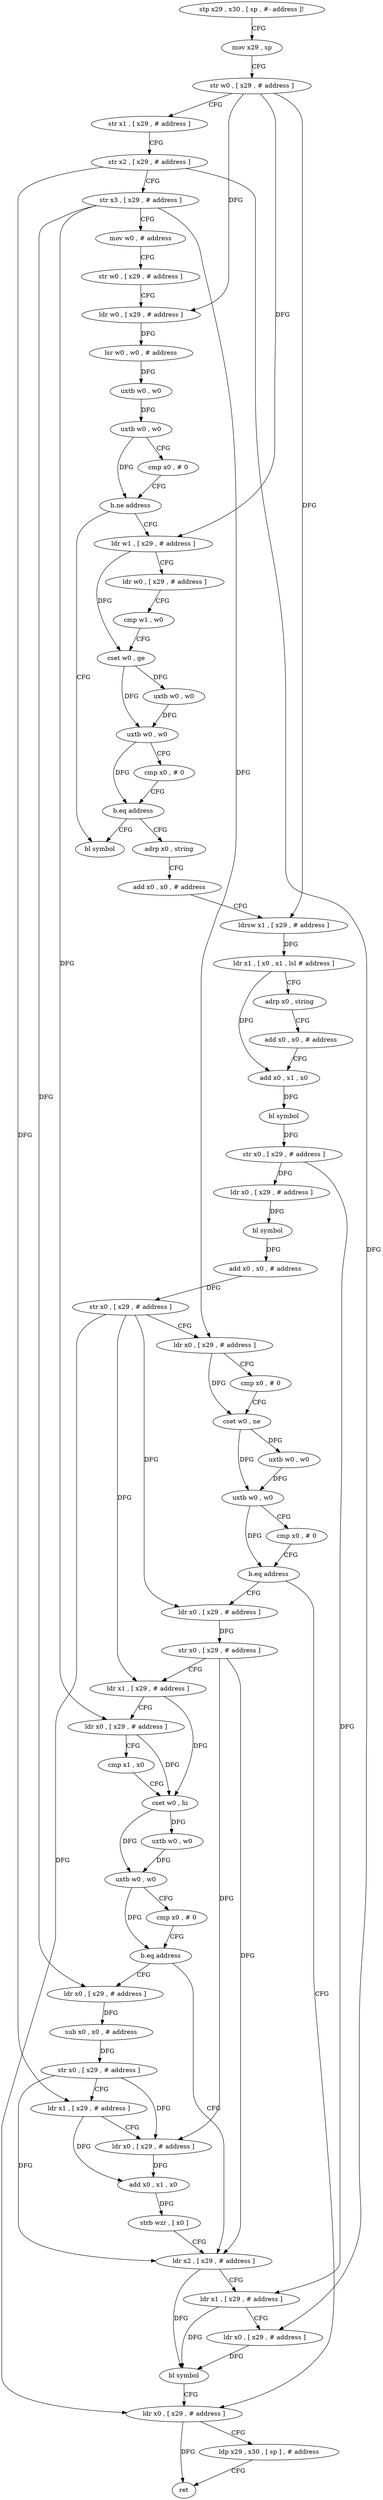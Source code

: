 digraph "func" {
"4274704" [label = "stp x29 , x30 , [ sp , #- address ]!" ]
"4274708" [label = "mov x29 , sp" ]
"4274712" [label = "str w0 , [ x29 , # address ]" ]
"4274716" [label = "str x1 , [ x29 , # address ]" ]
"4274720" [label = "str x2 , [ x29 , # address ]" ]
"4274724" [label = "str x3 , [ x29 , # address ]" ]
"4274728" [label = "mov w0 , # address" ]
"4274732" [label = "str w0 , [ x29 , # address ]" ]
"4274736" [label = "ldr w0 , [ x29 , # address ]" ]
"4274740" [label = "lsr w0 , w0 , # address" ]
"4274744" [label = "uxtb w0 , w0" ]
"4274748" [label = "uxtb w0 , w0" ]
"4274752" [label = "cmp x0 , # 0" ]
"4274756" [label = "b.ne address" ]
"4274792" [label = "bl symbol" ]
"4274760" [label = "ldr w1 , [ x29 , # address ]" ]
"4274764" [label = "ldr w0 , [ x29 , # address ]" ]
"4274768" [label = "cmp w1 , w0" ]
"4274772" [label = "cset w0 , ge" ]
"4274776" [label = "uxtb w0 , w0" ]
"4274780" [label = "uxtb w0 , w0" ]
"4274784" [label = "cmp x0 , # 0" ]
"4274788" [label = "b.eq address" ]
"4274796" [label = "adrp x0 , string" ]
"4274800" [label = "add x0 , x0 , # address" ]
"4274804" [label = "ldrsw x1 , [ x29 , # address ]" ]
"4274808" [label = "ldr x1 , [ x0 , x1 , lsl # address ]" ]
"4274812" [label = "adrp x0 , string" ]
"4274816" [label = "add x0 , x0 , # address" ]
"4274820" [label = "add x0 , x1 , x0" ]
"4274824" [label = "bl symbol" ]
"4274828" [label = "str x0 , [ x29 , # address ]" ]
"4274832" [label = "ldr x0 , [ x29 , # address ]" ]
"4274836" [label = "bl symbol" ]
"4274840" [label = "add x0 , x0 , # address" ]
"4274844" [label = "str x0 , [ x29 , # address ]" ]
"4274848" [label = "ldr x0 , [ x29 , # address ]" ]
"4274852" [label = "cmp x0 , # 0" ]
"4274856" [label = "cset w0 , ne" ]
"4274860" [label = "uxtb w0 , w0" ]
"4274864" [label = "uxtb w0 , w0" ]
"4274868" [label = "cmp x0 , # 0" ]
"4274872" [label = "b.eq address" ]
"4274960" [label = "ldr x0 , [ x29 , # address ]" ]
"4274876" [label = "ldr x0 , [ x29 , # address ]" ]
"4274964" [label = "ldp x29 , x30 , [ sp ] , # address" ]
"4274968" [label = "ret" ]
"4274880" [label = "str x0 , [ x29 , # address ]" ]
"4274884" [label = "ldr x1 , [ x29 , # address ]" ]
"4274888" [label = "ldr x0 , [ x29 , # address ]" ]
"4274892" [label = "cmp x1 , x0" ]
"4274896" [label = "cset w0 , hi" ]
"4274900" [label = "uxtb w0 , w0" ]
"4274904" [label = "uxtb w0 , w0" ]
"4274908" [label = "cmp x0 , # 0" ]
"4274912" [label = "b.eq address" ]
"4274944" [label = "ldr x2 , [ x29 , # address ]" ]
"4274916" [label = "ldr x0 , [ x29 , # address ]" ]
"4274948" [label = "ldr x1 , [ x29 , # address ]" ]
"4274952" [label = "ldr x0 , [ x29 , # address ]" ]
"4274956" [label = "bl symbol" ]
"4274920" [label = "sub x0 , x0 , # address" ]
"4274924" [label = "str x0 , [ x29 , # address ]" ]
"4274928" [label = "ldr x1 , [ x29 , # address ]" ]
"4274932" [label = "ldr x0 , [ x29 , # address ]" ]
"4274936" [label = "add x0 , x1 , x0" ]
"4274940" [label = "strb wzr , [ x0 ]" ]
"4274704" -> "4274708" [ label = "CFG" ]
"4274708" -> "4274712" [ label = "CFG" ]
"4274712" -> "4274716" [ label = "CFG" ]
"4274712" -> "4274736" [ label = "DFG" ]
"4274712" -> "4274760" [ label = "DFG" ]
"4274712" -> "4274804" [ label = "DFG" ]
"4274716" -> "4274720" [ label = "CFG" ]
"4274720" -> "4274724" [ label = "CFG" ]
"4274720" -> "4274952" [ label = "DFG" ]
"4274720" -> "4274928" [ label = "DFG" ]
"4274724" -> "4274728" [ label = "CFG" ]
"4274724" -> "4274848" [ label = "DFG" ]
"4274724" -> "4274888" [ label = "DFG" ]
"4274724" -> "4274916" [ label = "DFG" ]
"4274728" -> "4274732" [ label = "CFG" ]
"4274732" -> "4274736" [ label = "CFG" ]
"4274736" -> "4274740" [ label = "DFG" ]
"4274740" -> "4274744" [ label = "DFG" ]
"4274744" -> "4274748" [ label = "DFG" ]
"4274748" -> "4274752" [ label = "CFG" ]
"4274748" -> "4274756" [ label = "DFG" ]
"4274752" -> "4274756" [ label = "CFG" ]
"4274756" -> "4274792" [ label = "CFG" ]
"4274756" -> "4274760" [ label = "CFG" ]
"4274760" -> "4274764" [ label = "CFG" ]
"4274760" -> "4274772" [ label = "DFG" ]
"4274764" -> "4274768" [ label = "CFG" ]
"4274768" -> "4274772" [ label = "CFG" ]
"4274772" -> "4274776" [ label = "DFG" ]
"4274772" -> "4274780" [ label = "DFG" ]
"4274776" -> "4274780" [ label = "DFG" ]
"4274780" -> "4274784" [ label = "CFG" ]
"4274780" -> "4274788" [ label = "DFG" ]
"4274784" -> "4274788" [ label = "CFG" ]
"4274788" -> "4274796" [ label = "CFG" ]
"4274788" -> "4274792" [ label = "CFG" ]
"4274796" -> "4274800" [ label = "CFG" ]
"4274800" -> "4274804" [ label = "CFG" ]
"4274804" -> "4274808" [ label = "DFG" ]
"4274808" -> "4274812" [ label = "CFG" ]
"4274808" -> "4274820" [ label = "DFG" ]
"4274812" -> "4274816" [ label = "CFG" ]
"4274816" -> "4274820" [ label = "CFG" ]
"4274820" -> "4274824" [ label = "DFG" ]
"4274824" -> "4274828" [ label = "DFG" ]
"4274828" -> "4274832" [ label = "DFG" ]
"4274828" -> "4274948" [ label = "DFG" ]
"4274832" -> "4274836" [ label = "DFG" ]
"4274836" -> "4274840" [ label = "DFG" ]
"4274840" -> "4274844" [ label = "DFG" ]
"4274844" -> "4274848" [ label = "CFG" ]
"4274844" -> "4274960" [ label = "DFG" ]
"4274844" -> "4274876" [ label = "DFG" ]
"4274844" -> "4274884" [ label = "DFG" ]
"4274848" -> "4274852" [ label = "CFG" ]
"4274848" -> "4274856" [ label = "DFG" ]
"4274852" -> "4274856" [ label = "CFG" ]
"4274856" -> "4274860" [ label = "DFG" ]
"4274856" -> "4274864" [ label = "DFG" ]
"4274860" -> "4274864" [ label = "DFG" ]
"4274864" -> "4274868" [ label = "CFG" ]
"4274864" -> "4274872" [ label = "DFG" ]
"4274868" -> "4274872" [ label = "CFG" ]
"4274872" -> "4274960" [ label = "CFG" ]
"4274872" -> "4274876" [ label = "CFG" ]
"4274960" -> "4274964" [ label = "CFG" ]
"4274960" -> "4274968" [ label = "DFG" ]
"4274876" -> "4274880" [ label = "DFG" ]
"4274964" -> "4274968" [ label = "CFG" ]
"4274880" -> "4274884" [ label = "CFG" ]
"4274880" -> "4274944" [ label = "DFG" ]
"4274880" -> "4274932" [ label = "DFG" ]
"4274884" -> "4274888" [ label = "CFG" ]
"4274884" -> "4274896" [ label = "DFG" ]
"4274888" -> "4274892" [ label = "CFG" ]
"4274888" -> "4274896" [ label = "DFG" ]
"4274892" -> "4274896" [ label = "CFG" ]
"4274896" -> "4274900" [ label = "DFG" ]
"4274896" -> "4274904" [ label = "DFG" ]
"4274900" -> "4274904" [ label = "DFG" ]
"4274904" -> "4274908" [ label = "CFG" ]
"4274904" -> "4274912" [ label = "DFG" ]
"4274908" -> "4274912" [ label = "CFG" ]
"4274912" -> "4274944" [ label = "CFG" ]
"4274912" -> "4274916" [ label = "CFG" ]
"4274944" -> "4274948" [ label = "CFG" ]
"4274944" -> "4274956" [ label = "DFG" ]
"4274916" -> "4274920" [ label = "DFG" ]
"4274948" -> "4274952" [ label = "CFG" ]
"4274948" -> "4274956" [ label = "DFG" ]
"4274952" -> "4274956" [ label = "DFG" ]
"4274956" -> "4274960" [ label = "CFG" ]
"4274920" -> "4274924" [ label = "DFG" ]
"4274924" -> "4274928" [ label = "CFG" ]
"4274924" -> "4274944" [ label = "DFG" ]
"4274924" -> "4274932" [ label = "DFG" ]
"4274928" -> "4274932" [ label = "CFG" ]
"4274928" -> "4274936" [ label = "DFG" ]
"4274932" -> "4274936" [ label = "DFG" ]
"4274936" -> "4274940" [ label = "DFG" ]
"4274940" -> "4274944" [ label = "CFG" ]
}

